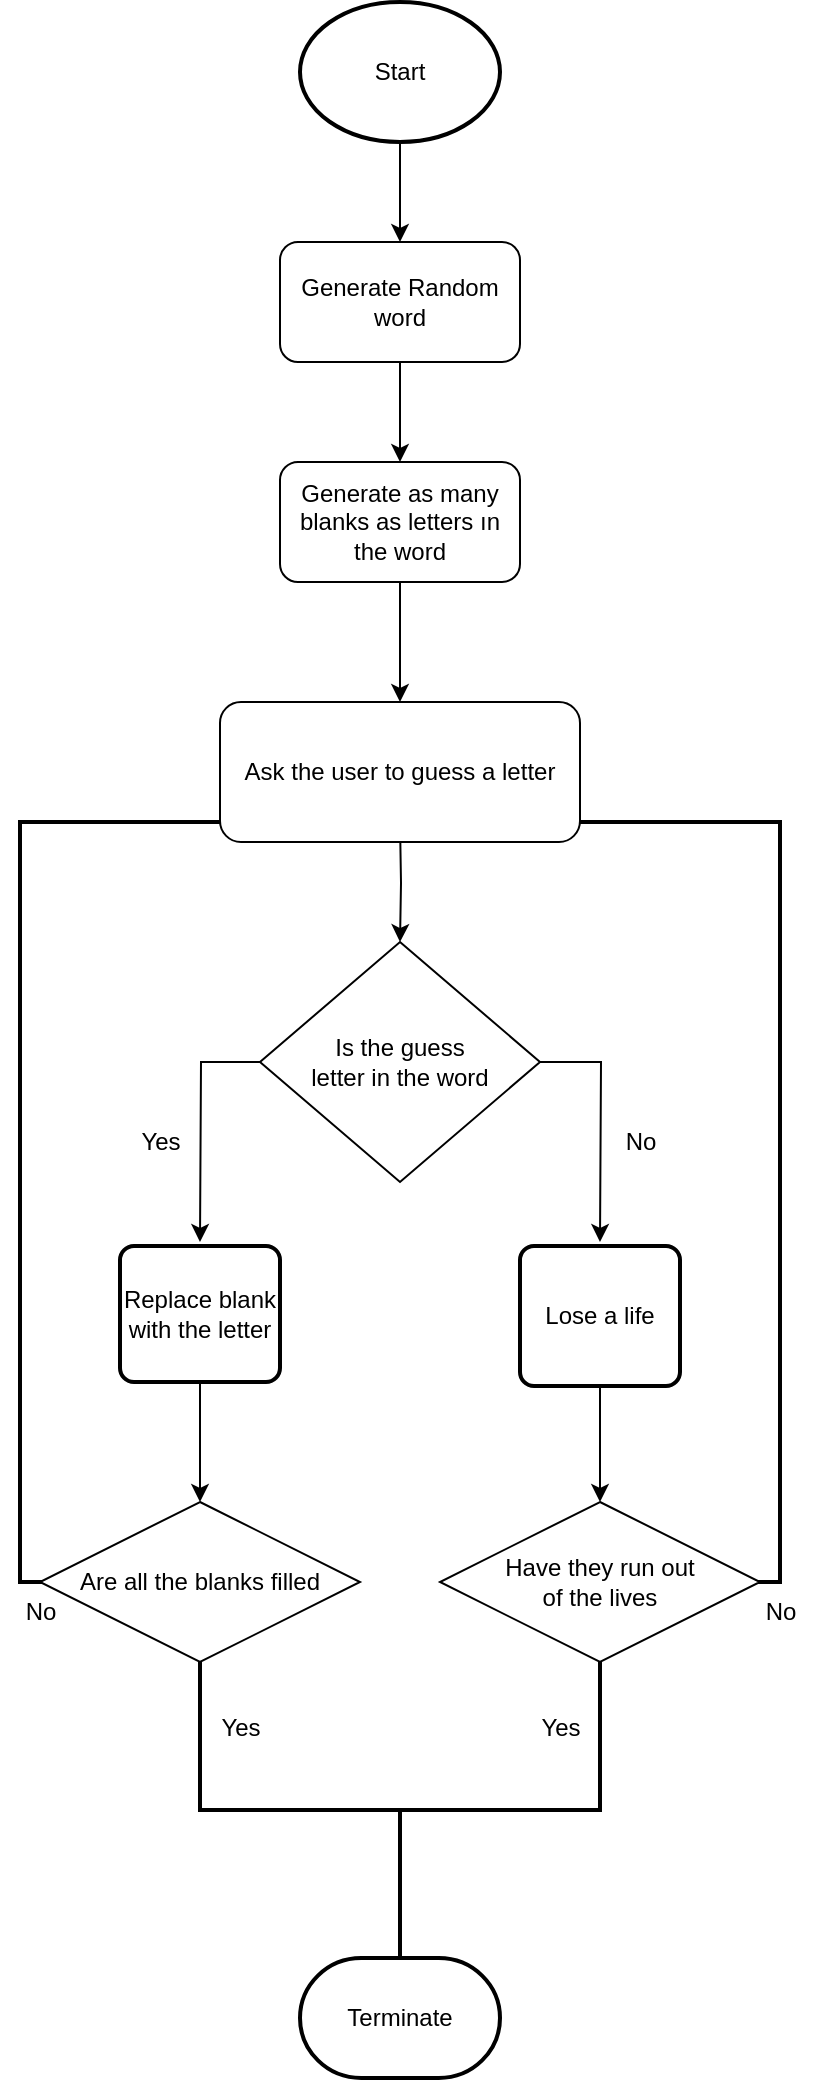 <mxfile version="21.0.4" type="github">
  <diagram id="C5RBs43oDa-KdzZeNtuy" name="Page-1">
    <mxGraphModel dx="1112" dy="738" grid="1" gridSize="10" guides="1" tooltips="1" connect="1" arrows="1" fold="1" page="1" pageScale="1" pageWidth="827" pageHeight="1169" math="0" shadow="0">
      <root>
        <mxCell id="WIyWlLk6GJQsqaUBKTNV-0" />
        <mxCell id="WIyWlLk6GJQsqaUBKTNV-1" parent="WIyWlLk6GJQsqaUBKTNV-0" />
        <mxCell id="8hsGmet1Et9d9odjBceh-5" style="edgeStyle=orthogonalEdgeStyle;rounded=0;orthogonalLoop=1;jettySize=auto;html=1;exitX=0.5;exitY=1;exitDx=0;exitDy=0;" edge="1" parent="WIyWlLk6GJQsqaUBKTNV-1">
          <mxGeometry relative="1" as="geometry">
            <mxPoint x="400" y="420" as="targetPoint" />
            <mxPoint x="400" y="360" as="sourcePoint" />
          </mxGeometry>
        </mxCell>
        <mxCell id="8hsGmet1Et9d9odjBceh-3" value="Generate Random word" style="rounded=1;whiteSpace=wrap;html=1;" vertex="1" parent="WIyWlLk6GJQsqaUBKTNV-1">
          <mxGeometry x="340" y="190" width="120" height="60" as="geometry" />
        </mxCell>
        <mxCell id="8hsGmet1Et9d9odjBceh-12" style="edgeStyle=orthogonalEdgeStyle;rounded=0;orthogonalLoop=1;jettySize=auto;html=1;exitX=1;exitY=0.5;exitDx=0;exitDy=0;" edge="1" parent="WIyWlLk6GJQsqaUBKTNV-1" source="8hsGmet1Et9d9odjBceh-6">
          <mxGeometry relative="1" as="geometry">
            <mxPoint x="500" y="690" as="targetPoint" />
          </mxGeometry>
        </mxCell>
        <mxCell id="8hsGmet1Et9d9odjBceh-13" style="edgeStyle=orthogonalEdgeStyle;rounded=0;orthogonalLoop=1;jettySize=auto;html=1;exitX=0;exitY=0.5;exitDx=0;exitDy=0;" edge="1" parent="WIyWlLk6GJQsqaUBKTNV-1" source="8hsGmet1Et9d9odjBceh-6">
          <mxGeometry relative="1" as="geometry">
            <mxPoint x="300" y="690" as="targetPoint" />
          </mxGeometry>
        </mxCell>
        <mxCell id="8hsGmet1Et9d9odjBceh-6" value="Is the guess &lt;br&gt;letter in the word" style="rhombus;whiteSpace=wrap;html=1;" vertex="1" parent="WIyWlLk6GJQsqaUBKTNV-1">
          <mxGeometry x="330" y="540" width="140" height="120" as="geometry" />
        </mxCell>
        <mxCell id="8hsGmet1Et9d9odjBceh-15" style="edgeStyle=orthogonalEdgeStyle;rounded=0;orthogonalLoop=1;jettySize=auto;html=1;entryX=0.5;entryY=0;entryDx=0;entryDy=0;" edge="1" parent="WIyWlLk6GJQsqaUBKTNV-1" source="8hsGmet1Et9d9odjBceh-14">
          <mxGeometry relative="1" as="geometry">
            <mxPoint x="400" y="190" as="targetPoint" />
          </mxGeometry>
        </mxCell>
        <mxCell id="8hsGmet1Et9d9odjBceh-14" value="Start" style="strokeWidth=2;html=1;shape=mxgraph.flowchart.start_2;whiteSpace=wrap;" vertex="1" parent="WIyWlLk6GJQsqaUBKTNV-1">
          <mxGeometry x="350" y="70" width="100" height="70" as="geometry" />
        </mxCell>
        <mxCell id="8hsGmet1Et9d9odjBceh-16" value="Yes" style="text;html=1;align=center;verticalAlign=middle;resizable=0;points=[];autosize=1;strokeColor=none;fillColor=none;" vertex="1" parent="WIyWlLk6GJQsqaUBKTNV-1">
          <mxGeometry x="260" y="625" width="40" height="30" as="geometry" />
        </mxCell>
        <mxCell id="8hsGmet1Et9d9odjBceh-17" value="No" style="text;html=1;align=center;verticalAlign=middle;resizable=0;points=[];autosize=1;strokeColor=none;fillColor=none;" vertex="1" parent="WIyWlLk6GJQsqaUBKTNV-1">
          <mxGeometry x="500" y="625" width="40" height="30" as="geometry" />
        </mxCell>
        <mxCell id="8hsGmet1Et9d9odjBceh-19" style="edgeStyle=orthogonalEdgeStyle;rounded=0;orthogonalLoop=1;jettySize=auto;html=1;entryX=0.5;entryY=0;entryDx=0;entryDy=0;" edge="1" parent="WIyWlLk6GJQsqaUBKTNV-1" target="8hsGmet1Et9d9odjBceh-6">
          <mxGeometry relative="1" as="geometry">
            <mxPoint x="400" y="480" as="sourcePoint" />
          </mxGeometry>
        </mxCell>
        <mxCell id="8hsGmet1Et9d9odjBceh-41" style="edgeStyle=orthogonalEdgeStyle;rounded=0;orthogonalLoop=1;jettySize=auto;html=1;" edge="1" parent="WIyWlLk6GJQsqaUBKTNV-1" source="8hsGmet1Et9d9odjBceh-20">
          <mxGeometry relative="1" as="geometry">
            <mxPoint x="300" y="820" as="targetPoint" />
          </mxGeometry>
        </mxCell>
        <mxCell id="8hsGmet1Et9d9odjBceh-20" value="Replace blank with the letter" style="rounded=1;whiteSpace=wrap;html=1;absoluteArcSize=1;arcSize=14;strokeWidth=2;" vertex="1" parent="WIyWlLk6GJQsqaUBKTNV-1">
          <mxGeometry x="260" y="692" width="80" height="68" as="geometry" />
        </mxCell>
        <mxCell id="8hsGmet1Et9d9odjBceh-44" style="edgeStyle=orthogonalEdgeStyle;rounded=0;orthogonalLoop=1;jettySize=auto;html=1;" edge="1" parent="WIyWlLk6GJQsqaUBKTNV-1" source="8hsGmet1Et9d9odjBceh-21">
          <mxGeometry relative="1" as="geometry">
            <mxPoint x="500" y="820" as="targetPoint" />
          </mxGeometry>
        </mxCell>
        <mxCell id="8hsGmet1Et9d9odjBceh-21" value="Lose a life" style="rounded=1;whiteSpace=wrap;html=1;absoluteArcSize=1;arcSize=14;strokeWidth=2;" vertex="1" parent="WIyWlLk6GJQsqaUBKTNV-1">
          <mxGeometry x="460" y="692" width="80" height="70" as="geometry" />
        </mxCell>
        <mxCell id="8hsGmet1Et9d9odjBceh-22" value="Generate as many blanks as letters ın the word" style="rounded=1;whiteSpace=wrap;html=1;" vertex="1" parent="WIyWlLk6GJQsqaUBKTNV-1">
          <mxGeometry x="340" y="300" width="120" height="60" as="geometry" />
        </mxCell>
        <mxCell id="8hsGmet1Et9d9odjBceh-23" style="edgeStyle=orthogonalEdgeStyle;rounded=0;orthogonalLoop=1;jettySize=auto;html=1;entryX=0.5;entryY=0;entryDx=0;entryDy=0;" edge="1" parent="WIyWlLk6GJQsqaUBKTNV-1">
          <mxGeometry relative="1" as="geometry">
            <mxPoint x="400" y="250" as="sourcePoint" />
            <mxPoint x="400" y="300" as="targetPoint" />
          </mxGeometry>
        </mxCell>
        <mxCell id="8hsGmet1Et9d9odjBceh-24" value="" style="strokeWidth=2;html=1;shape=mxgraph.flowchart.annotation_1;align=left;pointerEvents=1;" vertex="1" parent="WIyWlLk6GJQsqaUBKTNV-1">
          <mxGeometry x="210" y="480" width="100" height="380" as="geometry" />
        </mxCell>
        <mxCell id="8hsGmet1Et9d9odjBceh-25" value="" style="strokeWidth=2;html=1;shape=mxgraph.flowchart.annotation_2;align=left;labelPosition=right;pointerEvents=1;direction=north;" vertex="1" parent="WIyWlLk6GJQsqaUBKTNV-1">
          <mxGeometry x="300" y="900" width="200" height="148" as="geometry" />
        </mxCell>
        <mxCell id="8hsGmet1Et9d9odjBceh-27" value="Ask the user to guess a letter" style="rounded=1;whiteSpace=wrap;html=1;" vertex="1" parent="WIyWlLk6GJQsqaUBKTNV-1">
          <mxGeometry x="310" y="420" width="180" height="70" as="geometry" />
        </mxCell>
        <mxCell id="8hsGmet1Et9d9odjBceh-31" value="" style="strokeWidth=2;html=1;shape=mxgraph.flowchart.annotation_1;align=left;pointerEvents=1;direction=west;" vertex="1" parent="WIyWlLk6GJQsqaUBKTNV-1">
          <mxGeometry x="490" y="480" width="100" height="380" as="geometry" />
        </mxCell>
        <mxCell id="8hsGmet1Et9d9odjBceh-32" value="Yes" style="text;html=1;align=center;verticalAlign=middle;resizable=0;points=[];autosize=1;strokeColor=none;fillColor=none;" vertex="1" parent="WIyWlLk6GJQsqaUBKTNV-1">
          <mxGeometry x="300" y="918" width="40" height="30" as="geometry" />
        </mxCell>
        <mxCell id="8hsGmet1Et9d9odjBceh-33" value="Yes" style="text;html=1;align=center;verticalAlign=middle;resizable=0;points=[];autosize=1;strokeColor=none;fillColor=none;" vertex="1" parent="WIyWlLk6GJQsqaUBKTNV-1">
          <mxGeometry x="460" y="918" width="40" height="30" as="geometry" />
        </mxCell>
        <mxCell id="8hsGmet1Et9d9odjBceh-34" value="No" style="text;html=1;align=center;verticalAlign=middle;resizable=0;points=[];autosize=1;strokeColor=none;fillColor=none;" vertex="1" parent="WIyWlLk6GJQsqaUBKTNV-1">
          <mxGeometry x="200" y="860" width="40" height="30" as="geometry" />
        </mxCell>
        <mxCell id="8hsGmet1Et9d9odjBceh-35" value="No" style="text;html=1;align=center;verticalAlign=middle;resizable=0;points=[];autosize=1;strokeColor=none;fillColor=none;" vertex="1" parent="WIyWlLk6GJQsqaUBKTNV-1">
          <mxGeometry x="570" y="860" width="40" height="30" as="geometry" />
        </mxCell>
        <mxCell id="8hsGmet1Et9d9odjBceh-40" value="Terminate" style="strokeWidth=2;html=1;shape=mxgraph.flowchart.terminator;whiteSpace=wrap;" vertex="1" parent="WIyWlLk6GJQsqaUBKTNV-1">
          <mxGeometry x="350" y="1048" width="100" height="60" as="geometry" />
        </mxCell>
        <mxCell id="8hsGmet1Et9d9odjBceh-43" value="Are all the blanks filled" style="rhombus;whiteSpace=wrap;html=1;" vertex="1" parent="WIyWlLk6GJQsqaUBKTNV-1">
          <mxGeometry x="220" y="820" width="160" height="80" as="geometry" />
        </mxCell>
        <mxCell id="8hsGmet1Et9d9odjBceh-45" value="Have they run out &lt;br&gt;of the lives" style="rhombus;whiteSpace=wrap;html=1;" vertex="1" parent="WIyWlLk6GJQsqaUBKTNV-1">
          <mxGeometry x="420" y="820" width="160" height="80" as="geometry" />
        </mxCell>
      </root>
    </mxGraphModel>
  </diagram>
</mxfile>
